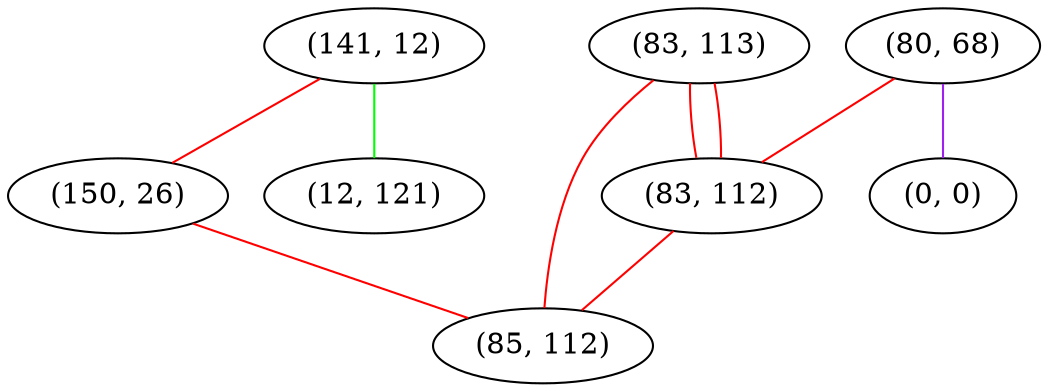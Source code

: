graph "" {
"(141, 12)";
"(83, 113)";
"(80, 68)";
"(83, 112)";
"(150, 26)";
"(12, 121)";
"(0, 0)";
"(85, 112)";
"(141, 12)" -- "(150, 26)"  [color=red, key=0, weight=1];
"(141, 12)" -- "(12, 121)"  [color=green, key=0, weight=2];
"(83, 113)" -- "(83, 112)"  [color=red, key=0, weight=1];
"(83, 113)" -- "(83, 112)"  [color=red, key=1, weight=1];
"(83, 113)" -- "(85, 112)"  [color=red, key=0, weight=1];
"(80, 68)" -- "(83, 112)"  [color=red, key=0, weight=1];
"(80, 68)" -- "(0, 0)"  [color=purple, key=0, weight=4];
"(83, 112)" -- "(85, 112)"  [color=red, key=0, weight=1];
"(150, 26)" -- "(85, 112)"  [color=red, key=0, weight=1];
}
